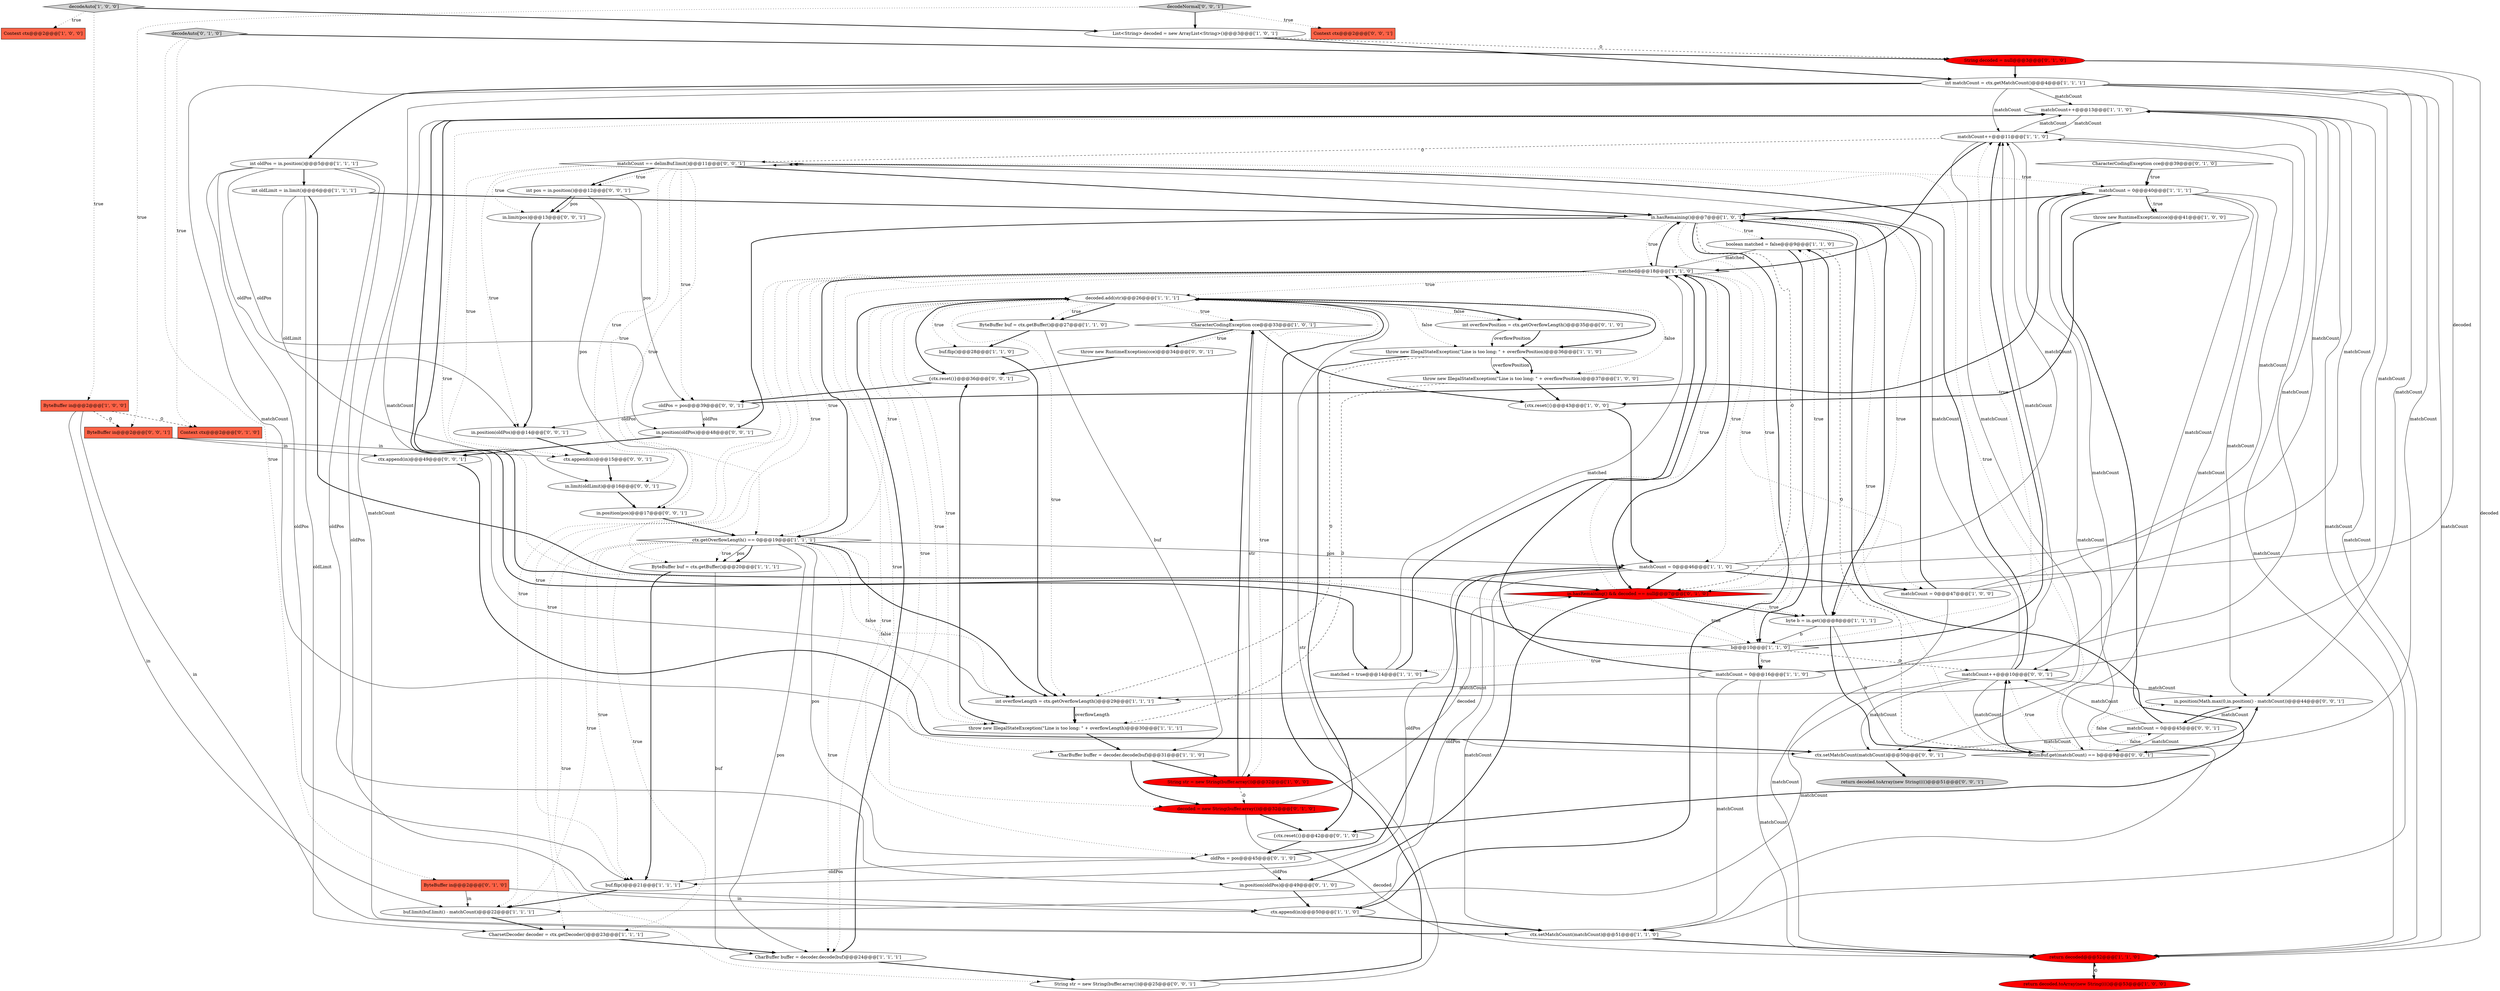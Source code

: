 digraph {
1 [style = filled, label = "matchCount++@@@13@@@['1', '1', '0']", fillcolor = white, shape = ellipse image = "AAA0AAABBB1BBB"];
20 [style = filled, label = "CharacterCodingException cce@@@33@@@['1', '0', '1']", fillcolor = white, shape = diamond image = "AAA0AAABBB1BBB"];
27 [style = filled, label = "boolean matched = false@@@9@@@['1', '1', '0']", fillcolor = white, shape = ellipse image = "AAA0AAABBB1BBB"];
7 [style = filled, label = "List<String> decoded = new ArrayList<String>()@@@3@@@['1', '0', '1']", fillcolor = white, shape = ellipse image = "AAA0AAABBB1BBB"];
23 [style = filled, label = "ctx.setMatchCount(matchCount)@@@51@@@['1', '1', '0']", fillcolor = white, shape = ellipse image = "AAA0AAABBB1BBB"];
36 [style = filled, label = "matchCount = 0@@@40@@@['1', '1', '1']", fillcolor = white, shape = ellipse image = "AAA0AAABBB1BBB"];
65 [style = filled, label = "{ctx.reset()}@@@36@@@['0', '0', '1']", fillcolor = white, shape = ellipse image = "AAA0AAABBB3BBB"];
10 [style = filled, label = "matchCount = 0@@@16@@@['1', '1', '0']", fillcolor = white, shape = ellipse image = "AAA0AAABBB1BBB"];
19 [style = filled, label = "int oldLimit = in.limit()@@@6@@@['1', '1', '1']", fillcolor = white, shape = ellipse image = "AAA0AAABBB1BBB"];
34 [style = filled, label = "in.hasRemaining()@@@7@@@['1', '0', '1']", fillcolor = white, shape = diamond image = "AAA0AAABBB1BBB"];
44 [style = filled, label = "CharacterCodingException cce@@@39@@@['0', '1', '0']", fillcolor = white, shape = diamond image = "AAA0AAABBB2BBB"];
59 [style = filled, label = "in.limit(pos)@@@13@@@['0', '0', '1']", fillcolor = white, shape = ellipse image = "AAA0AAABBB3BBB"];
41 [style = filled, label = "decodeAuto['0', '1', '0']", fillcolor = lightgray, shape = diamond image = "AAA0AAABBB2BBB"];
6 [style = filled, label = "decodeAuto['1', '0', '0']", fillcolor = lightgray, shape = diamond image = "AAA0AAABBB1BBB"];
54 [style = filled, label = "in.limit(oldLimit)@@@16@@@['0', '0', '1']", fillcolor = white, shape = ellipse image = "AAA0AAABBB3BBB"];
69 [style = filled, label = "int pos = in.position()@@@12@@@['0', '0', '1']", fillcolor = white, shape = ellipse image = "AAA0AAABBB3BBB"];
56 [style = filled, label = "ctx.append(in)@@@49@@@['0', '0', '1']", fillcolor = white, shape = ellipse image = "AAA0AAABBB3BBB"];
67 [style = filled, label = "in.position(oldPos)@@@14@@@['0', '0', '1']", fillcolor = white, shape = ellipse image = "AAA0AAABBB3BBB"];
0 [style = filled, label = "matched@@@18@@@['1', '1', '0']", fillcolor = white, shape = diamond image = "AAA0AAABBB1BBB"];
11 [style = filled, label = "matchCount = 0@@@47@@@['1', '0', '0']", fillcolor = white, shape = ellipse image = "AAA0AAABBB1BBB"];
45 [style = filled, label = "{ctx.reset()}@@@42@@@['0', '1', '0']", fillcolor = white, shape = ellipse image = "AAA0AAABBB2BBB"];
16 [style = filled, label = "CharBuffer buffer = decoder.decode(buf)@@@24@@@['1', '1', '1']", fillcolor = white, shape = ellipse image = "AAA0AAABBB1BBB"];
25 [style = filled, label = "buf.flip()@@@28@@@['1', '1', '0']", fillcolor = white, shape = ellipse image = "AAA0AAABBB1BBB"];
3 [style = filled, label = "buf.limit(buf.limit() - matchCount)@@@22@@@['1', '1', '1']", fillcolor = white, shape = ellipse image = "AAA0AAABBB1BBB"];
14 [style = filled, label = "CharBuffer buffer = decoder.decode(buf)@@@31@@@['1', '1', '0']", fillcolor = white, shape = ellipse image = "AAA0AAABBB1BBB"];
21 [style = filled, label = "String str = new String(buffer.array())@@@32@@@['1', '0', '0']", fillcolor = red, shape = ellipse image = "AAA1AAABBB1BBB"];
39 [style = filled, label = "ctx.append(in)@@@50@@@['1', '1', '0']", fillcolor = white, shape = ellipse image = "AAA0AAABBB1BBB"];
55 [style = filled, label = "return decoded.toArray(new String(((()@@@51@@@['0', '0', '1']", fillcolor = lightgray, shape = ellipse image = "AAA0AAABBB3BBB"];
5 [style = filled, label = "matchCount = 0@@@46@@@['1', '1', '0']", fillcolor = white, shape = ellipse image = "AAA0AAABBB1BBB"];
57 [style = filled, label = "matchCount = 0@@@45@@@['0', '0', '1']", fillcolor = white, shape = ellipse image = "AAA0AAABBB3BBB"];
51 [style = filled, label = "in.hasRemaining() && decoded == null@@@7@@@['0', '1', '0']", fillcolor = red, shape = diamond image = "AAA1AAABBB2BBB"];
53 [style = filled, label = "in.position(oldPos)@@@48@@@['0', '0', '1']", fillcolor = white, shape = ellipse image = "AAA0AAABBB3BBB"];
22 [style = filled, label = "throw new IllegalStateException(\"Line is too long: \" + overflowPosition)@@@36@@@['1', '1', '0']", fillcolor = white, shape = ellipse image = "AAA0AAABBB1BBB"];
62 [style = filled, label = "String str = new String(buffer.array())@@@25@@@['0', '0', '1']", fillcolor = white, shape = ellipse image = "AAA0AAABBB3BBB"];
33 [style = filled, label = "return decoded@@@52@@@['1', '1', '0']", fillcolor = red, shape = ellipse image = "AAA1AAABBB1BBB"];
17 [style = filled, label = "matchCount++@@@11@@@['1', '1', '0']", fillcolor = white, shape = ellipse image = "AAA0AAABBB1BBB"];
29 [style = filled, label = "matched = true@@@14@@@['1', '1', '0']", fillcolor = white, shape = ellipse image = "AAA0AAABBB1BBB"];
42 [style = filled, label = "oldPos = pos@@@45@@@['0', '1', '0']", fillcolor = white, shape = ellipse image = "AAA0AAABBB2BBB"];
47 [style = filled, label = "decoded = new String(buffer.array())@@@32@@@['0', '1', '0']", fillcolor = red, shape = ellipse image = "AAA1AAABBB2BBB"];
70 [style = filled, label = "Context ctx@@@2@@@['0', '0', '1']", fillcolor = tomato, shape = box image = "AAA0AAABBB3BBB"];
13 [style = filled, label = "buf.flip()@@@21@@@['1', '1', '1']", fillcolor = white, shape = ellipse image = "AAA0AAABBB1BBB"];
30 [style = filled, label = "ctx.getOverflowLength() == 0@@@19@@@['1', '1', '1']", fillcolor = white, shape = diamond image = "AAA0AAABBB1BBB"];
28 [style = filled, label = "ByteBuffer buf = ctx.getBuffer()@@@27@@@['1', '1', '0']", fillcolor = white, shape = ellipse image = "AAA0AAABBB1BBB"];
61 [style = filled, label = "in.position(Math.max(0,in.position() - matchCount))@@@44@@@['0', '0', '1']", fillcolor = white, shape = ellipse image = "AAA0AAABBB3BBB"];
26 [style = filled, label = "ByteBuffer buf = ctx.getBuffer()@@@20@@@['1', '1', '1']", fillcolor = white, shape = ellipse image = "AAA0AAABBB1BBB"];
46 [style = filled, label = "ByteBuffer in@@@2@@@['0', '1', '0']", fillcolor = tomato, shape = box image = "AAA0AAABBB2BBB"];
37 [style = filled, label = "ByteBuffer in@@@2@@@['1', '0', '0']", fillcolor = tomato, shape = box image = "AAA1AAABBB1BBB"];
12 [style = filled, label = "Context ctx@@@2@@@['1', '0', '0']", fillcolor = tomato, shape = box image = "AAA0AAABBB1BBB"];
52 [style = filled, label = "throw new RuntimeException(cce)@@@34@@@['0', '0', '1']", fillcolor = white, shape = ellipse image = "AAA0AAABBB3BBB"];
72 [style = filled, label = "ByteBuffer in@@@2@@@['0', '0', '1']", fillcolor = tomato, shape = box image = "AAA0AAABBB3BBB"];
35 [style = filled, label = "CharsetDecoder decoder = ctx.getDecoder()@@@23@@@['1', '1', '1']", fillcolor = white, shape = ellipse image = "AAA0AAABBB1BBB"];
58 [style = filled, label = "ctx.setMatchCount(matchCount)@@@50@@@['0', '0', '1']", fillcolor = white, shape = ellipse image = "AAA0AAABBB3BBB"];
2 [style = filled, label = "byte b = in.get()@@@8@@@['1', '1', '1']", fillcolor = white, shape = ellipse image = "AAA0AAABBB1BBB"];
60 [style = filled, label = "oldPos = pos@@@39@@@['0', '0', '1']", fillcolor = white, shape = ellipse image = "AAA0AAABBB3BBB"];
73 [style = filled, label = "ctx.append(in)@@@15@@@['0', '0', '1']", fillcolor = white, shape = ellipse image = "AAA0AAABBB3BBB"];
66 [style = filled, label = "in.position(pos)@@@17@@@['0', '0', '1']", fillcolor = white, shape = ellipse image = "AAA0AAABBB3BBB"];
63 [style = filled, label = "decodeNormal['0', '0', '1']", fillcolor = lightgray, shape = diamond image = "AAA0AAABBB3BBB"];
40 [style = filled, label = "return decoded.toArray(new String(((()@@@53@@@['1', '0', '0']", fillcolor = red, shape = ellipse image = "AAA1AAABBB1BBB"];
32 [style = filled, label = "int overflowLength = ctx.getOverflowLength()@@@29@@@['1', '1', '1']", fillcolor = white, shape = ellipse image = "AAA0AAABBB1BBB"];
24 [style = filled, label = "b@@@10@@@['1', '1', '0']", fillcolor = white, shape = diamond image = "AAA0AAABBB1BBB"];
49 [style = filled, label = "int overflowPosition = ctx.getOverflowLength()@@@35@@@['0', '1', '0']", fillcolor = white, shape = ellipse image = "AAA0AAABBB2BBB"];
68 [style = filled, label = "matchCount == delimBuf.limit()@@@11@@@['0', '0', '1']", fillcolor = white, shape = diamond image = "AAA0AAABBB3BBB"];
50 [style = filled, label = "Context ctx@@@2@@@['0', '1', '0']", fillcolor = tomato, shape = box image = "AAA1AAABBB2BBB"];
15 [style = filled, label = "int oldPos = in.position()@@@5@@@['1', '1', '1']", fillcolor = white, shape = ellipse image = "AAA0AAABBB1BBB"];
43 [style = filled, label = "String decoded = null@@@3@@@['0', '1', '0']", fillcolor = red, shape = ellipse image = "AAA1AAABBB2BBB"];
64 [style = filled, label = "matchCount++@@@10@@@['0', '0', '1']", fillcolor = white, shape = ellipse image = "AAA0AAABBB3BBB"];
71 [style = filled, label = "delimBuf.get(matchCount) == b@@@9@@@['0', '0', '1']", fillcolor = white, shape = diamond image = "AAA0AAABBB3BBB"];
4 [style = filled, label = "{ctx.reset()}@@@43@@@['1', '0', '0']", fillcolor = white, shape = ellipse image = "AAA0AAABBB1BBB"];
31 [style = filled, label = "int matchCount = ctx.getMatchCount()@@@4@@@['1', '1', '1']", fillcolor = white, shape = ellipse image = "AAA0AAABBB1BBB"];
38 [style = filled, label = "throw new RuntimeException(cce)@@@41@@@['1', '0', '0']", fillcolor = white, shape = ellipse image = "AAA0AAABBB1BBB"];
18 [style = filled, label = "decoded.add(str)@@@26@@@['1', '1', '1']", fillcolor = white, shape = ellipse image = "AAA0AAABBB1BBB"];
9 [style = filled, label = "throw new IllegalStateException(\"Line is too long: \" + overflowLength)@@@30@@@['1', '1', '1']", fillcolor = white, shape = ellipse image = "AAA0AAABBB1BBB"];
48 [style = filled, label = "in.position(oldPos)@@@49@@@['0', '1', '0']", fillcolor = white, shape = ellipse image = "AAA0AAABBB2BBB"];
8 [style = filled, label = "throw new IllegalStateException(\"Line is too long: \" + overflowPosition)@@@37@@@['1', '0', '0']", fillcolor = white, shape = ellipse image = "AAA0AAABBB1BBB"];
42->48 [style = solid, label="oldPos"];
0->30 [style = bold, label=""];
65->60 [style = bold, label=""];
30->9 [style = dotted, label="false"];
31->71 [style = solid, label="matchCount"];
0->5 [style = dotted, label="true"];
31->17 [style = solid, label="matchCount"];
60->53 [style = solid, label="oldPos"];
68->69 [style = bold, label=""];
72->56 [style = solid, label="in"];
24->17 [style = dotted, label="true"];
17->23 [style = solid, label="matchCount"];
40->33 [style = dashed, label="0"];
29->0 [style = bold, label=""];
73->54 [style = bold, label=""];
2->24 [style = solid, label="b"];
30->26 [style = solid, label="pos"];
22->8 [style = solid, label="overflowPosition"];
38->4 [style = bold, label=""];
68->69 [style = dotted, label="true"];
61->57 [style = bold, label=""];
34->2 [style = dotted, label="true"];
7->31 [style = bold, label=""];
9->65 [style = bold, label=""];
64->68 [style = solid, label="matchCount"];
18->20 [style = dotted, label="true"];
68->59 [style = dotted, label="true"];
57->58 [style = solid, label="matchCount"];
36->38 [style = dotted, label="true"];
10->17 [style = solid, label="matchCount"];
10->23 [style = solid, label="matchCount"];
48->39 [style = bold, label=""];
57->34 [style = bold, label=""];
49->22 [style = bold, label=""];
17->1 [style = solid, label="matchCount"];
5->23 [style = solid, label="matchCount"];
3->35 [style = bold, label=""];
22->8 [style = bold, label=""];
31->58 [style = solid, label="matchCount"];
15->53 [style = solid, label="oldPos"];
18->49 [style = bold, label=""];
18->22 [style = bold, label=""];
15->13 [style = solid, label="oldPos"];
23->33 [style = bold, label=""];
51->48 [style = bold, label=""];
34->27 [style = dotted, label="true"];
15->48 [style = solid, label="oldPos"];
34->2 [style = bold, label=""];
18->47 [style = dotted, label="true"];
10->33 [style = solid, label="matchCount"];
71->64 [style = bold, label=""];
37->72 [style = dashed, label="0"];
31->1 [style = solid, label="matchCount"];
39->23 [style = bold, label=""];
24->17 [style = bold, label=""];
9->14 [style = bold, label=""];
21->20 [style = solid, label="str"];
45->42 [style = bold, label=""];
28->25 [style = bold, label=""];
71->64 [style = dotted, label="true"];
0->3 [style = dotted, label="true"];
62->18 [style = bold, label=""];
8->4 [style = bold, label=""];
0->11 [style = dotted, label="true"];
64->3 [style = solid, label="matchCount"];
59->67 [style = bold, label=""];
69->60 [style = solid, label="pos"];
27->0 [style = solid, label="matched"];
16->62 [style = bold, label=""];
34->53 [style = bold, label=""];
24->10 [style = bold, label=""];
17->68 [style = dashed, label="0"];
57->64 [style = solid, label="matchCount"];
19->34 [style = bold, label=""];
30->5 [style = solid, label="pos"];
18->49 [style = dotted, label="false"];
47->33 [style = solid, label="decoded"];
41->46 [style = dotted, label="true"];
68->30 [style = dotted, label="true"];
31->64 [style = solid, label="matchCount"];
51->24 [style = dotted, label="true"];
34->51 [style = dashed, label="0"];
30->26 [style = bold, label=""];
68->34 [style = bold, label=""];
52->65 [style = bold, label=""];
26->16 [style = solid, label="buf"];
6->37 [style = dotted, label="true"];
7->43 [style = dashed, label="0"];
71->61 [style = dotted, label="false"];
54->66 [style = bold, label=""];
69->59 [style = bold, label=""];
0->42 [style = dotted, label="true"];
67->73 [style = bold, label=""];
20->52 [style = bold, label=""];
18->28 [style = bold, label=""];
68->66 [style = dotted, label="true"];
26->13 [style = bold, label=""];
11->17 [style = solid, label="matchCount"];
19->35 [style = solid, label="oldLimit"];
71->61 [style = bold, label=""];
56->58 [style = bold, label=""];
0->34 [style = bold, label=""];
17->32 [style = solid, label="matchCount"];
43->51 [style = solid, label="decoded"];
63->70 [style = dotted, label="true"];
68->54 [style = dotted, label="true"];
68->67 [style = dotted, label="true"];
18->8 [style = dotted, label="false"];
1->33 [style = solid, label="matchCount"];
62->18 [style = solid, label="str"];
30->3 [style = dotted, label="true"];
69->59 [style = solid, label="pos"];
10->0 [style = bold, label=""];
43->33 [style = solid, label="decoded"];
15->67 [style = solid, label="oldPos"];
37->50 [style = dashed, label="0"];
69->66 [style = solid, label="pos"];
2->27 [style = bold, label=""];
63->7 [style = bold, label=""];
72->73 [style = solid, label="in"];
66->30 [style = bold, label=""];
47->51 [style = solid, label="decoded"];
5->11 [style = bold, label=""];
53->56 [style = bold, label=""];
18->65 [style = bold, label=""];
6->12 [style = dotted, label="true"];
60->67 [style = solid, label="oldPos"];
6->7 [style = bold, label=""];
5->17 [style = solid, label="matchCount"];
0->26 [style = dotted, label="true"];
31->23 [style = solid, label="matchCount"];
17->33 [style = solid, label="matchCount"];
41->43 [style = bold, label=""];
14->21 [style = bold, label=""];
51->27 [style = dotted, label="true"];
30->16 [style = solid, label="pos"];
2->71 [style = bold, label=""];
30->32 [style = dotted, label="false"];
29->0 [style = solid, label="matched"];
16->18 [style = bold, label=""];
68->60 [style = dotted, label="true"];
22->45 [style = bold, label=""];
34->24 [style = dotted, label="true"];
0->18 [style = dotted, label="true"];
41->50 [style = dotted, label="true"];
10->1 [style = solid, label="matchCount"];
20->52 [style = dotted, label="true"];
15->39 [style = solid, label="oldPos"];
18->21 [style = dotted, label="true"];
30->32 [style = bold, label=""];
18->22 [style = dotted, label="false"];
71->68 [style = dotted, label="true"];
15->19 [style = bold, label=""];
46->3 [style = solid, label="in"];
0->30 [style = dotted, label="true"];
51->0 [style = dotted, label="true"];
11->33 [style = solid, label="matchCount"];
34->0 [style = dotted, label="true"];
27->71 [style = dashed, label="0"];
8->9 [style = dashed, label="0"];
32->9 [style = bold, label=""];
32->9 [style = solid, label="overflowLength"];
36->71 [style = solid, label="matchCount"];
68->73 [style = dotted, label="true"];
71->57 [style = dotted, label="false"];
17->0 [style = bold, label=""];
30->13 [style = dotted, label="true"];
1->17 [style = solid, label="matchCount"];
21->47 [style = dashed, label="0"];
24->64 [style = dashed, label="0"];
51->2 [style = bold, label=""];
46->39 [style = solid, label="in"];
51->2 [style = dotted, label="true"];
37->23 [style = solid, label="in"];
30->18 [style = dotted, label="true"];
34->39 [style = bold, label=""];
60->36 [style = bold, label=""];
18->9 [style = dotted, label="true"];
14->47 [style = bold, label=""];
19->54 [style = solid, label="oldLimit"];
27->24 [style = bold, label=""];
47->45 [style = bold, label=""];
2->71 [style = solid, label="b"];
64->58 [style = solid, label="matchCount"];
0->16 [style = dotted, label="true"];
24->1 [style = bold, label=""];
1->29 [style = bold, label=""];
19->51 [style = bold, label=""];
4->5 [style = bold, label=""];
36->34 [style = bold, label=""];
64->71 [style = solid, label="matchCount"];
1->32 [style = solid, label="matchCount"];
43->31 [style = bold, label=""];
36->61 [style = solid, label="matchCount"];
24->1 [style = dotted, label="true"];
68->36 [style = dotted, label="true"];
35->16 [style = bold, label=""];
44->36 [style = bold, label=""];
5->51 [style = bold, label=""];
0->13 [style = dotted, label="true"];
18->25 [style = dotted, label="true"];
24->29 [style = dotted, label="true"];
25->32 [style = bold, label=""];
0->35 [style = dotted, label="true"];
44->36 [style = dotted, label="true"];
22->32 [style = dashed, label="0"];
31->33 [style = solid, label="matchCount"];
30->26 [style = dotted, label="true"];
5->13 [style = solid, label="oldPos"];
64->61 [style = solid, label="matchCount"];
58->55 [style = bold, label=""];
31->15 [style = bold, label=""];
18->32 [style = dotted, label="true"];
18->14 [style = dotted, label="true"];
31->61 [style = solid, label="matchCount"];
30->62 [style = dotted, label="true"];
20->4 [style = bold, label=""];
24->10 [style = dotted, label="true"];
36->58 [style = solid, label="matchCount"];
63->72 [style = dotted, label="true"];
57->71 [style = solid, label="matchCount"];
49->22 [style = solid, label="overflowPosition"];
21->20 [style = bold, label=""];
11->34 [style = bold, label=""];
5->39 [style = solid, label="oldPos"];
13->3 [style = bold, label=""];
33->40 [style = bold, label=""];
28->14 [style = solid, label="buf"];
30->16 [style = dotted, label="true"];
42->13 [style = solid, label="oldPos"];
5->1 [style = solid, label="matchCount"];
30->35 [style = dotted, label="true"];
18->28 [style = dotted, label="true"];
0->51 [style = bold, label=""];
64->68 [style = bold, label=""];
1->23 [style = solid, label="matchCount"];
37->3 [style = solid, label="in"];
30->42 [style = solid, label="pos"];
36->64 [style = solid, label="matchCount"];
36->38 [style = bold, label=""];
42->5 [style = bold, label=""];
10->32 [style = solid, label="matchCount"];
36->45 [style = bold, label=""];
11->1 [style = solid, label="matchCount"];
34->71 [style = dotted, label="true"];
57->61 [style = solid, label="matchCount"];
}
